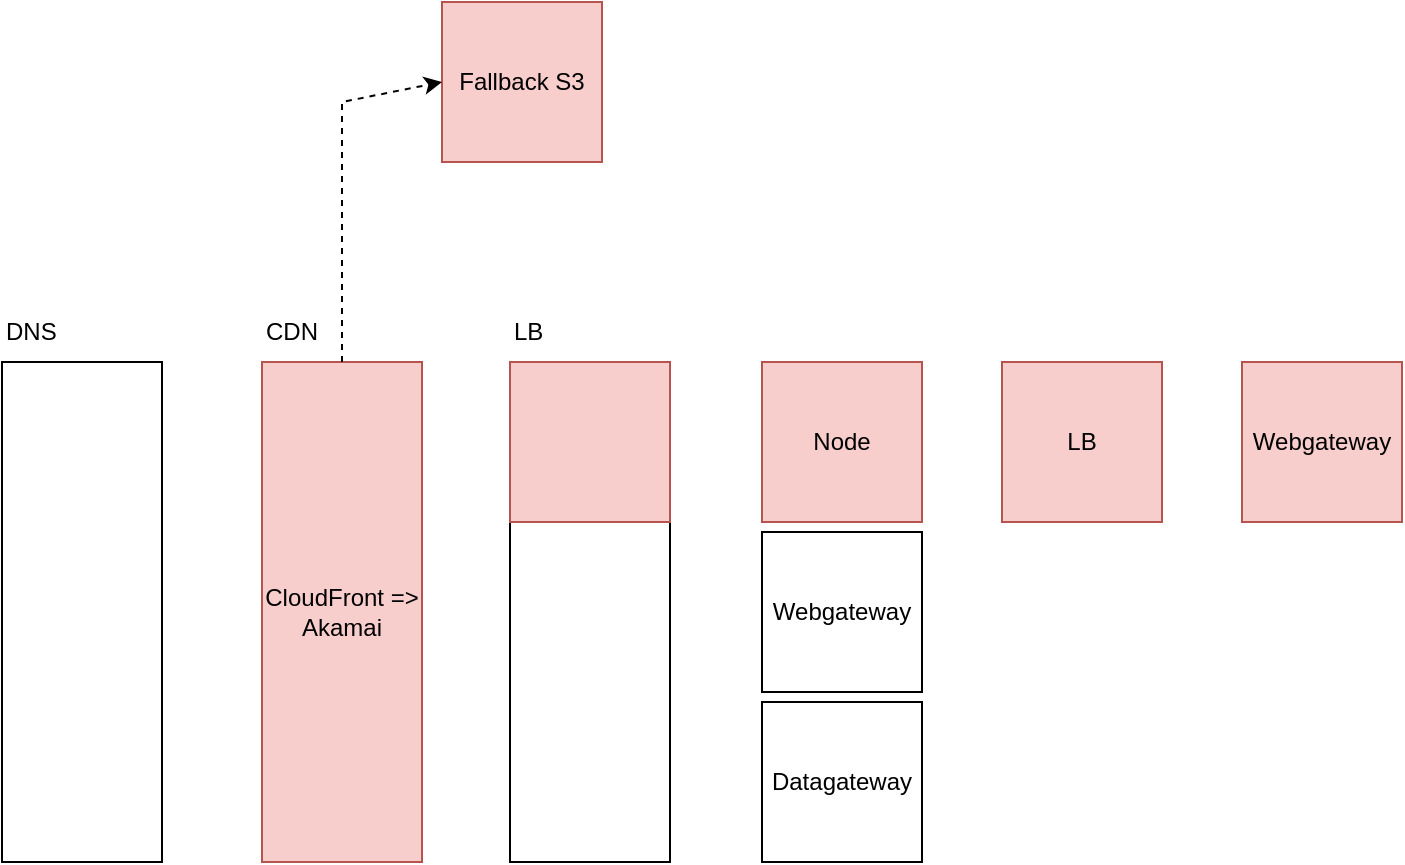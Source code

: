 <mxfile version="26.1.3">
  <diagram name="Page-1" id="sO7z0mE1ZxoduQ9UFu3q">
    <mxGraphModel dx="1002" dy="1054" grid="1" gridSize="10" guides="1" tooltips="1" connect="1" arrows="1" fold="1" page="1" pageScale="1" pageWidth="827" pageHeight="1169" math="0" shadow="0">
      <root>
        <mxCell id="0" />
        <mxCell id="1" parent="0" />
        <mxCell id="TttIsIeNqUNt14Zb-Rjc-1" value="" style="rounded=0;whiteSpace=wrap;html=1;" vertex="1" parent="1">
          <mxGeometry x="80" y="330" width="80" height="250" as="geometry" />
        </mxCell>
        <mxCell id="TttIsIeNqUNt14Zb-Rjc-2" value="&lt;div&gt;&lt;span style=&quot;background-color: transparent; color: light-dark(rgb(0, 0, 0), rgb(255, 255, 255));&quot;&gt;CloudFront =&amp;gt; Akamai&lt;/span&gt;&lt;/div&gt;" style="rounded=0;whiteSpace=wrap;html=1;fillColor=#f8cecc;strokeColor=#b85450;" vertex="1" parent="1">
          <mxGeometry x="210" y="330" width="80" height="250" as="geometry" />
        </mxCell>
        <mxCell id="TttIsIeNqUNt14Zb-Rjc-3" value="" style="rounded=0;whiteSpace=wrap;html=1;" vertex="1" parent="1">
          <mxGeometry x="334" y="330" width="80" height="250" as="geometry" />
        </mxCell>
        <mxCell id="TttIsIeNqUNt14Zb-Rjc-4" value="DNS" style="text;html=1;align=left;verticalAlign=middle;whiteSpace=wrap;rounded=0;" vertex="1" parent="1">
          <mxGeometry x="80" y="300" width="60" height="30" as="geometry" />
        </mxCell>
        <mxCell id="TttIsIeNqUNt14Zb-Rjc-5" value="CDN" style="text;html=1;align=left;verticalAlign=middle;whiteSpace=wrap;rounded=0;" vertex="1" parent="1">
          <mxGeometry x="210" y="300" width="60" height="30" as="geometry" />
        </mxCell>
        <mxCell id="TttIsIeNqUNt14Zb-Rjc-6" value="LB" style="text;html=1;align=left;verticalAlign=middle;whiteSpace=wrap;rounded=0;" vertex="1" parent="1">
          <mxGeometry x="334" y="300" width="60" height="30" as="geometry" />
        </mxCell>
        <mxCell id="TttIsIeNqUNt14Zb-Rjc-7" value="Node" style="rounded=0;whiteSpace=wrap;html=1;fillColor=#f8cecc;strokeColor=#b85450;" vertex="1" parent="1">
          <mxGeometry x="460" y="330" width="80" height="80" as="geometry" />
        </mxCell>
        <mxCell id="TttIsIeNqUNt14Zb-Rjc-8" value="Webgateway" style="rounded=0;whiteSpace=wrap;html=1;" vertex="1" parent="1">
          <mxGeometry x="460" y="415" width="80" height="80" as="geometry" />
        </mxCell>
        <mxCell id="TttIsIeNqUNt14Zb-Rjc-9" value="Datagateway" style="rounded=0;whiteSpace=wrap;html=1;" vertex="1" parent="1">
          <mxGeometry x="460" y="500" width="80" height="80" as="geometry" />
        </mxCell>
        <mxCell id="TttIsIeNqUNt14Zb-Rjc-10" value="Webgateway" style="rounded=0;whiteSpace=wrap;html=1;fillColor=#f8cecc;strokeColor=#b85450;" vertex="1" parent="1">
          <mxGeometry x="700" y="330" width="80" height="80" as="geometry" />
        </mxCell>
        <mxCell id="TttIsIeNqUNt14Zb-Rjc-11" value="LB" style="rounded=0;whiteSpace=wrap;html=1;fillColor=#f8cecc;strokeColor=#b85450;" vertex="1" parent="1">
          <mxGeometry x="580" y="330" width="80" height="80" as="geometry" />
        </mxCell>
        <mxCell id="TttIsIeNqUNt14Zb-Rjc-12" value="" style="rounded=0;whiteSpace=wrap;html=1;fillColor=#f8cecc;strokeColor=#b85450;" vertex="1" parent="1">
          <mxGeometry x="334" y="330" width="80" height="80" as="geometry" />
        </mxCell>
        <mxCell id="TttIsIeNqUNt14Zb-Rjc-14" value="Fallback S3" style="rounded=0;whiteSpace=wrap;html=1;fillColor=#f8cecc;strokeColor=#b85450;" vertex="1" parent="1">
          <mxGeometry x="300" y="150" width="80" height="80" as="geometry" />
        </mxCell>
        <mxCell id="TttIsIeNqUNt14Zb-Rjc-15" value="" style="endArrow=classic;html=1;rounded=0;entryX=0;entryY=0.5;entryDx=0;entryDy=0;exitX=0.5;exitY=0;exitDx=0;exitDy=0;curved=0;strokeColor=default;dashed=1;" edge="1" parent="1" source="TttIsIeNqUNt14Zb-Rjc-2" target="TttIsIeNqUNt14Zb-Rjc-14">
          <mxGeometry width="50" height="50" relative="1" as="geometry">
            <mxPoint x="480" y="350" as="sourcePoint" />
            <mxPoint x="530" y="300" as="targetPoint" />
            <Array as="points">
              <mxPoint x="250" y="200" />
            </Array>
          </mxGeometry>
        </mxCell>
      </root>
    </mxGraphModel>
  </diagram>
</mxfile>
